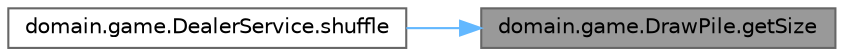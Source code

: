 digraph "domain.game.DrawPile.getSize"
{
 // LATEX_PDF_SIZE
  bgcolor="transparent";
  edge [fontname=Helvetica,fontsize=10,labelfontname=Helvetica,labelfontsize=10];
  node [fontname=Helvetica,fontsize=10,shape=box,height=0.2,width=0.4];
  rankdir="RL";
  Node1 [id="Node000001",label="domain.game.DrawPile.getSize",height=0.2,width=0.4,color="gray40", fillcolor="grey60", style="filled", fontcolor="black",tooltip="Obtiene el tamaño actual del mazo."];
  Node1 -> Node2 [id="edge1_Node000001_Node000002",dir="back",color="steelblue1",style="solid",tooltip=" "];
  Node2 [id="Node000002",label="domain.game.DealerService.shuffle",height=0.2,width=0.4,color="grey40", fillcolor="white", style="filled",URL="$classdomain_1_1game_1_1_dealer_service.html#af2fca55501c011a31b5bea654cbc9e7e",tooltip="Baraja el mazo de robar y coloca una carta previamente jugada como primera."];
}

